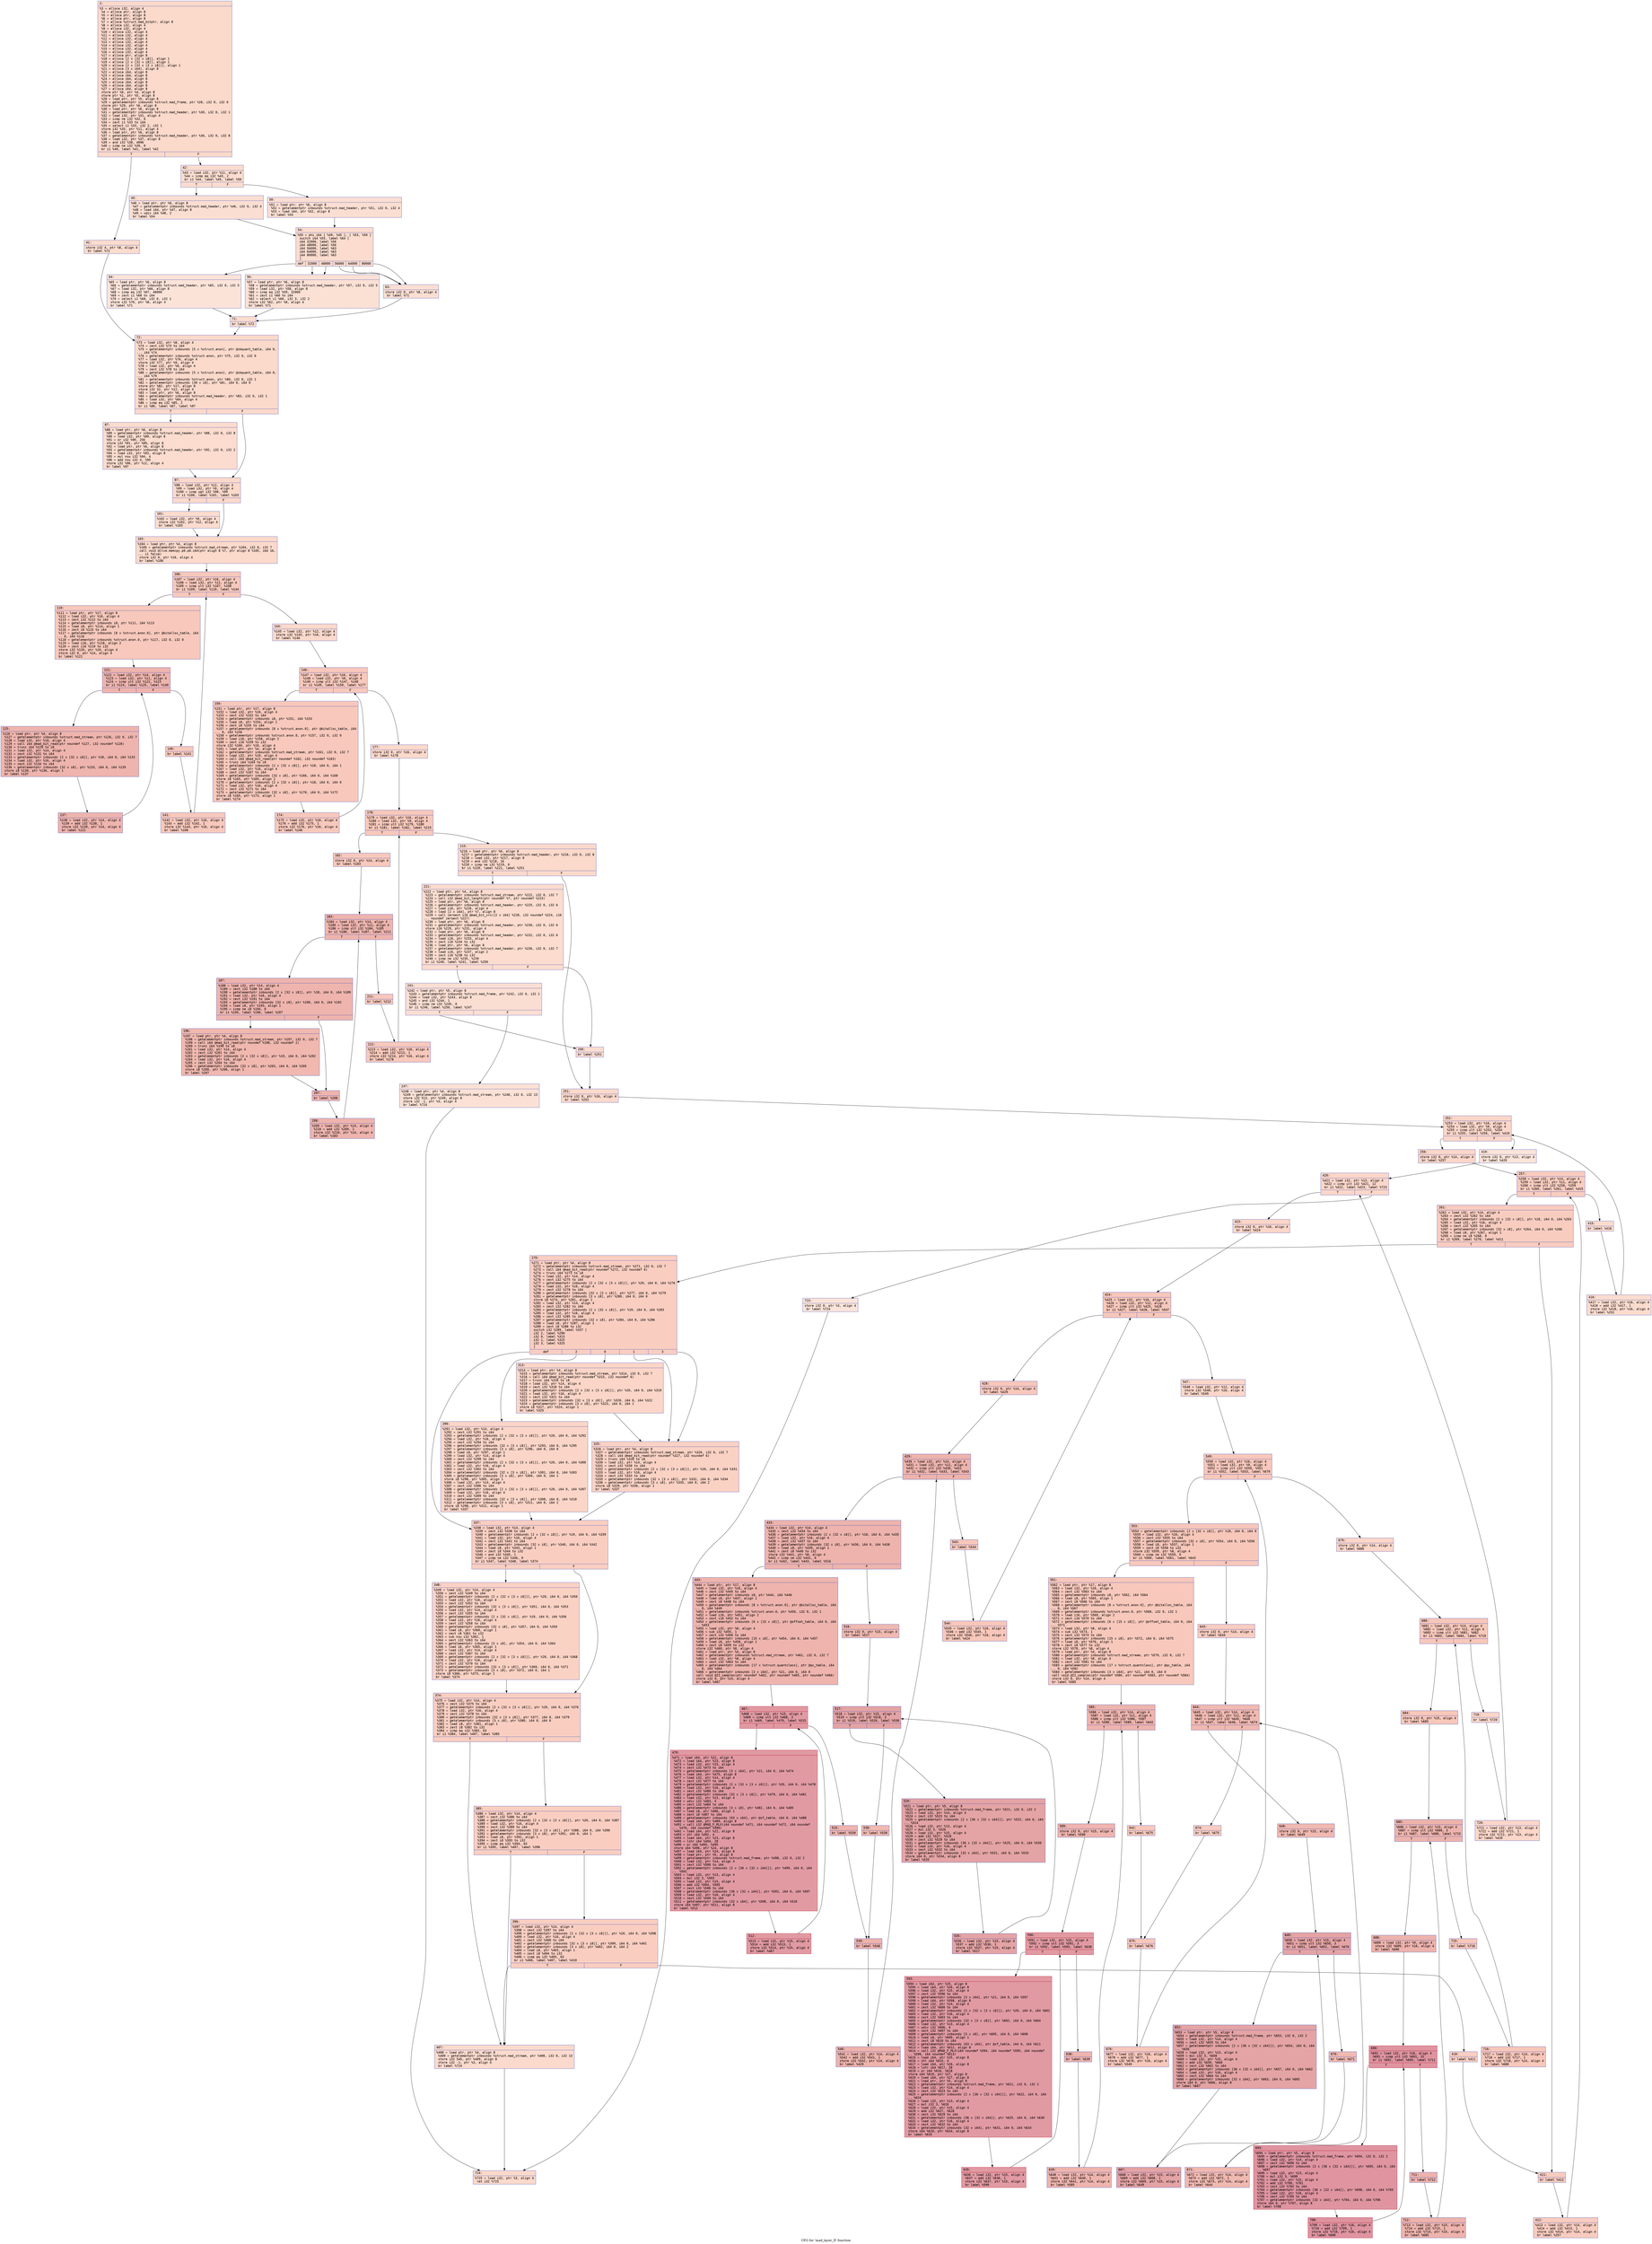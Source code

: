 digraph "CFG for 'mad_layer_II' function" {
	label="CFG for 'mad_layer_II' function";

	Node0x600002615bd0 [shape=record,color="#3d50c3ff", style=filled, fillcolor="#f7a88970" fontname="Courier",label="{2:\l|  %3 = alloca i32, align 4\l  %4 = alloca ptr, align 8\l  %5 = alloca ptr, align 8\l  %6 = alloca ptr, align 8\l  %7 = alloca %struct.mad_bitptr, align 8\l  %8 = alloca i32, align 4\l  %9 = alloca i32, align 4\l  %10 = alloca i32, align 4\l  %11 = alloca i32, align 4\l  %12 = alloca i32, align 4\l  %13 = alloca i32, align 4\l  %14 = alloca i32, align 4\l  %15 = alloca i32, align 4\l  %16 = alloca i32, align 4\l  %17 = alloca ptr, align 8\l  %18 = alloca [2 x [32 x i8]], align 1\l  %19 = alloca [2 x [32 x i8]], align 1\l  %20 = alloca [2 x [32 x [3 x i8]]], align 1\l  %21 = alloca [3 x i64], align 8\l  %22 = alloca i64, align 8\l  %23 = alloca i64, align 8\l  %24 = alloca i64, align 8\l  %25 = alloca i64, align 8\l  %26 = alloca i64, align 8\l  %27 = alloca i64, align 8\l  store ptr %0, ptr %4, align 8\l  store ptr %1, ptr %5, align 8\l  %28 = load ptr, ptr %5, align 8\l  %29 = getelementptr inbounds %struct.mad_frame, ptr %28, i32 0, i32 0\l  store ptr %29, ptr %6, align 8\l  %30 = load ptr, ptr %6, align 8\l  %31 = getelementptr inbounds %struct.mad_header, ptr %30, i32 0, i32 1\l  %32 = load i32, ptr %31, align 4\l  %33 = icmp ne i32 %32, 0\l  %34 = zext i1 %33 to i64\l  %35 = select i1 %33, i32 2, i32 1\l  store i32 %35, ptr %11, align 4\l  %36 = load ptr, ptr %6, align 8\l  %37 = getelementptr inbounds %struct.mad_header, ptr %36, i32 0, i32 8\l  %38 = load i32, ptr %37, align 8\l  %39 = and i32 %38, 4096\l  %40 = icmp ne i32 %39, 0\l  br i1 %40, label %41, label %42\l|{<s0>T|<s1>F}}"];
	Node0x600002615bd0:s0 -> Node0x600002615c20[tooltip="2 -> 41\nProbability 50.00%" ];
	Node0x600002615bd0:s1 -> Node0x600002615c70[tooltip="2 -> 42\nProbability 50.00%" ];
	Node0x600002615c20 [shape=record,color="#3d50c3ff", style=filled, fillcolor="#f7af9170" fontname="Courier",label="{41:\l|  store i32 4, ptr %8, align 4\l  br label %72\l}"];
	Node0x600002615c20 -> Node0x600002615ef0[tooltip="41 -> 72\nProbability 100.00%" ];
	Node0x600002615c70 [shape=record,color="#3d50c3ff", style=filled, fillcolor="#f7af9170" fontname="Courier",label="{42:\l|  %43 = load i32, ptr %11, align 4\l  %44 = icmp eq i32 %43, 2\l  br i1 %44, label %45, label %50\l|{<s0>T|<s1>F}}"];
	Node0x600002615c70:s0 -> Node0x600002615cc0[tooltip="42 -> 45\nProbability 50.00%" ];
	Node0x600002615c70:s1 -> Node0x600002615d10[tooltip="42 -> 50\nProbability 50.00%" ];
	Node0x600002615cc0 [shape=record,color="#3d50c3ff", style=filled, fillcolor="#f7b59970" fontname="Courier",label="{45:\l|  %46 = load ptr, ptr %6, align 8\l  %47 = getelementptr inbounds %struct.mad_header, ptr %46, i32 0, i32 4\l  %48 = load i64, ptr %47, align 8\l  %49 = udiv i64 %48, 2\l  br label %54\l}"];
	Node0x600002615cc0 -> Node0x600002615d60[tooltip="45 -> 54\nProbability 100.00%" ];
	Node0x600002615d10 [shape=record,color="#3d50c3ff", style=filled, fillcolor="#f7b59970" fontname="Courier",label="{50:\l|  %51 = load ptr, ptr %6, align 8\l  %52 = getelementptr inbounds %struct.mad_header, ptr %51, i32 0, i32 4\l  %53 = load i64, ptr %52, align 8\l  br label %54\l}"];
	Node0x600002615d10 -> Node0x600002615d60[tooltip="50 -> 54\nProbability 100.00%" ];
	Node0x600002615d60 [shape=record,color="#3d50c3ff", style=filled, fillcolor="#f7af9170" fontname="Courier",label="{54:\l|  %55 = phi i64 [ %49, %45 ], [ %53, %50 ]\l  switch i64 %55, label %64 [\l    i64 32000, label %56\l    i64 48000, label %56\l    i64 56000, label %63\l    i64 64000, label %63\l    i64 80000, label %63\l  ]\l|{<s0>def|<s1>32000|<s2>48000|<s3>56000|<s4>64000|<s5>80000}}"];
	Node0x600002615d60:s0 -> Node0x600002615e50[tooltip="54 -> 64\nProbability 16.67%" ];
	Node0x600002615d60:s1 -> Node0x600002615db0[tooltip="54 -> 56\nProbability 33.33%" ];
	Node0x600002615d60:s2 -> Node0x600002615db0[tooltip="54 -> 56\nProbability 33.33%" ];
	Node0x600002615d60:s3 -> Node0x600002615e00[tooltip="54 -> 63\nProbability 50.00%" ];
	Node0x600002615d60:s4 -> Node0x600002615e00[tooltip="54 -> 63\nProbability 50.00%" ];
	Node0x600002615d60:s5 -> Node0x600002615e00[tooltip="54 -> 63\nProbability 50.00%" ];
	Node0x600002615db0 [shape=record,color="#3d50c3ff", style=filled, fillcolor="#f7b99e70" fontname="Courier",label="{56:\l|  %57 = load ptr, ptr %6, align 8\l  %58 = getelementptr inbounds %struct.mad_header, ptr %57, i32 0, i32 5\l  %59 = load i32, ptr %58, align 8\l  %60 = icmp eq i32 %59, 32000\l  %61 = zext i1 %60 to i64\l  %62 = select i1 %60, i32 3, i32 2\l  store i32 %62, ptr %8, align 4\l  br label %71\l}"];
	Node0x600002615db0 -> Node0x600002615ea0[tooltip="56 -> 71\nProbability 100.00%" ];
	Node0x600002615e00 [shape=record,color="#3d50c3ff", style=filled, fillcolor="#f7b59970" fontname="Courier",label="{63:\l|  store i32 0, ptr %8, align 4\l  br label %71\l}"];
	Node0x600002615e00 -> Node0x600002615ea0[tooltip="63 -> 71\nProbability 100.00%" ];
	Node0x600002615e50 [shape=record,color="#3d50c3ff", style=filled, fillcolor="#f6bfa670" fontname="Courier",label="{64:\l|  %65 = load ptr, ptr %6, align 8\l  %66 = getelementptr inbounds %struct.mad_header, ptr %65, i32 0, i32 5\l  %67 = load i32, ptr %66, align 8\l  %68 = icmp eq i32 %67, 48000\l  %69 = zext i1 %68 to i64\l  %70 = select i1 %68, i32 0, i32 1\l  store i32 %70, ptr %8, align 4\l  br label %71\l}"];
	Node0x600002615e50 -> Node0x600002615ea0[tooltip="64 -> 71\nProbability 100.00%" ];
	Node0x600002615ea0 [shape=record,color="#3d50c3ff", style=filled, fillcolor="#f7af9170" fontname="Courier",label="{71:\l|  br label %72\l}"];
	Node0x600002615ea0 -> Node0x600002615ef0[tooltip="71 -> 72\nProbability 100.00%" ];
	Node0x600002615ef0 [shape=record,color="#3d50c3ff", style=filled, fillcolor="#f7a88970" fontname="Courier",label="{72:\l|  %73 = load i32, ptr %8, align 4\l  %74 = zext i32 %73 to i64\l  %75 = getelementptr inbounds [5 x %struct.anon], ptr @sbquant_table, i64 0,\l... i64 %74\l  %76 = getelementptr inbounds %struct.anon, ptr %75, i32 0, i32 0\l  %77 = load i32, ptr %76, align 4\l  store i32 %77, ptr %9, align 4\l  %78 = load i32, ptr %8, align 4\l  %79 = zext i32 %78 to i64\l  %80 = getelementptr inbounds [5 x %struct.anon], ptr @sbquant_table, i64 0,\l... i64 %79\l  %81 = getelementptr inbounds %struct.anon, ptr %80, i32 0, i32 1\l  %82 = getelementptr inbounds [30 x i8], ptr %81, i64 0, i64 0\l  store ptr %82, ptr %17, align 8\l  store i32 32, ptr %12, align 4\l  %83 = load ptr, ptr %6, align 8\l  %84 = getelementptr inbounds %struct.mad_header, ptr %83, i32 0, i32 1\l  %85 = load i32, ptr %84, align 4\l  %86 = icmp eq i32 %85, 2\l  br i1 %86, label %87, label %97\l|{<s0>T|<s1>F}}"];
	Node0x600002615ef0:s0 -> Node0x600002615f40[tooltip="72 -> 87\nProbability 50.00%" ];
	Node0x600002615ef0:s1 -> Node0x600002615f90[tooltip="72 -> 97\nProbability 50.00%" ];
	Node0x600002615f40 [shape=record,color="#3d50c3ff", style=filled, fillcolor="#f7af9170" fontname="Courier",label="{87:\l|  %88 = load ptr, ptr %6, align 8\l  %89 = getelementptr inbounds %struct.mad_header, ptr %88, i32 0, i32 8\l  %90 = load i32, ptr %89, align 8\l  %91 = or i32 %90, 256\l  store i32 %91, ptr %89, align 8\l  %92 = load ptr, ptr %6, align 8\l  %93 = getelementptr inbounds %struct.mad_header, ptr %92, i32 0, i32 2\l  %94 = load i32, ptr %93, align 8\l  %95 = mul nsw i32 %94, 4\l  %96 = add nsw i32 4, %95\l  store i32 %96, ptr %12, align 4\l  br label %97\l}"];
	Node0x600002615f40 -> Node0x600002615f90[tooltip="87 -> 97\nProbability 100.00%" ];
	Node0x600002615f90 [shape=record,color="#3d50c3ff", style=filled, fillcolor="#f7a88970" fontname="Courier",label="{97:\l|  %98 = load i32, ptr %12, align 4\l  %99 = load i32, ptr %9, align 4\l  %100 = icmp ugt i32 %98, %99\l  br i1 %100, label %101, label %103\l|{<s0>T|<s1>F}}"];
	Node0x600002615f90:s0 -> Node0x600002615fe0[tooltip="97 -> 101\nProbability 50.00%" ];
	Node0x600002615f90:s1 -> Node0x600002616030[tooltip="97 -> 103\nProbability 50.00%" ];
	Node0x600002615fe0 [shape=record,color="#3d50c3ff", style=filled, fillcolor="#f7af9170" fontname="Courier",label="{101:\l|  %102 = load i32, ptr %9, align 4\l  store i32 %102, ptr %12, align 4\l  br label %103\l}"];
	Node0x600002615fe0 -> Node0x600002616030[tooltip="101 -> 103\nProbability 100.00%" ];
	Node0x600002616030 [shape=record,color="#3d50c3ff", style=filled, fillcolor="#f7a88970" fontname="Courier",label="{103:\l|  %104 = load ptr, ptr %4, align 8\l  %105 = getelementptr inbounds %struct.mad_stream, ptr %104, i32 0, i32 7\l  call void @llvm.memcpy.p0.p0.i64(ptr align 8 %7, ptr align 8 %105, i64 16,\l... i1 false)\l  store i32 0, ptr %16, align 4\l  br label %106\l}"];
	Node0x600002616030 -> Node0x600002616080[tooltip="103 -> 106\nProbability 100.00%" ];
	Node0x600002616080 [shape=record,color="#3d50c3ff", style=filled, fillcolor="#ed836670" fontname="Courier",label="{106:\l|  %107 = load i32, ptr %16, align 4\l  %108 = load i32, ptr %12, align 4\l  %109 = icmp ult i32 %107, %108\l  br i1 %109, label %110, label %144\l|{<s0>T|<s1>F}}"];
	Node0x600002616080:s0 -> Node0x6000026160d0[tooltip="106 -> 110\nProbability 96.88%" ];
	Node0x600002616080:s1 -> Node0x6000026162b0[tooltip="106 -> 144\nProbability 3.12%" ];
	Node0x6000026160d0 [shape=record,color="#3d50c3ff", style=filled, fillcolor="#ed836670" fontname="Courier",label="{110:\l|  %111 = load ptr, ptr %17, align 8\l  %112 = load i32, ptr %16, align 4\l  %113 = zext i32 %112 to i64\l  %114 = getelementptr inbounds i8, ptr %111, i64 %113\l  %115 = load i8, ptr %114, align 1\l  %116 = zext i8 %115 to i64\l  %117 = getelementptr inbounds [8 x %struct.anon.0], ptr @bitalloc_table, i64\l... 0, i64 %116\l  %118 = getelementptr inbounds %struct.anon.0, ptr %117, i32 0, i32 0\l  %119 = load i16, ptr %118, align 2\l  %120 = zext i16 %119 to i32\l  store i32 %120, ptr %10, align 4\l  store i32 0, ptr %14, align 4\l  br label %121\l}"];
	Node0x6000026160d0 -> Node0x600002616120[tooltip="110 -> 121\nProbability 100.00%" ];
	Node0x600002616120 [shape=record,color="#3d50c3ff", style=filled, fillcolor="#d8564670" fontname="Courier",label="{121:\l|  %122 = load i32, ptr %14, align 4\l  %123 = load i32, ptr %11, align 4\l  %124 = icmp ult i32 %122, %123\l  br i1 %124, label %125, label %140\l|{<s0>T|<s1>F}}"];
	Node0x600002616120:s0 -> Node0x600002616170[tooltip="121 -> 125\nProbability 96.88%" ];
	Node0x600002616120:s1 -> Node0x600002616210[tooltip="121 -> 140\nProbability 3.12%" ];
	Node0x600002616170 [shape=record,color="#3d50c3ff", style=filled, fillcolor="#d8564670" fontname="Courier",label="{125:\l|  %126 = load ptr, ptr %4, align 8\l  %127 = getelementptr inbounds %struct.mad_stream, ptr %126, i32 0, i32 7\l  %128 = load i32, ptr %10, align 4\l  %129 = call i64 @mad_bit_read(ptr noundef %127, i32 noundef %128)\l  %130 = trunc i64 %129 to i8\l  %131 = load i32, ptr %14, align 4\l  %132 = zext i32 %131 to i64\l  %133 = getelementptr inbounds [2 x [32 x i8]], ptr %18, i64 0, i64 %132\l  %134 = load i32, ptr %16, align 4\l  %135 = zext i32 %134 to i64\l  %136 = getelementptr inbounds [32 x i8], ptr %133, i64 0, i64 %135\l  store i8 %130, ptr %136, align 1\l  br label %137\l}"];
	Node0x600002616170 -> Node0x6000026161c0[tooltip="125 -> 137\nProbability 100.00%" ];
	Node0x6000026161c0 [shape=record,color="#3d50c3ff", style=filled, fillcolor="#d8564670" fontname="Courier",label="{137:\l|  %138 = load i32, ptr %14, align 4\l  %139 = add i32 %138, 1\l  store i32 %139, ptr %14, align 4\l  br label %121\l}"];
	Node0x6000026161c0 -> Node0x600002616120[tooltip="137 -> 121\nProbability 100.00%" ];
	Node0x600002616210 [shape=record,color="#3d50c3ff", style=filled, fillcolor="#ed836670" fontname="Courier",label="{140:\l|  br label %141\l}"];
	Node0x600002616210 -> Node0x600002616260[tooltip="140 -> 141\nProbability 100.00%" ];
	Node0x600002616260 [shape=record,color="#3d50c3ff", style=filled, fillcolor="#ed836670" fontname="Courier",label="{141:\l|  %142 = load i32, ptr %16, align 4\l  %143 = add i32 %142, 1\l  store i32 %143, ptr %16, align 4\l  br label %106\l}"];
	Node0x600002616260 -> Node0x600002616080[tooltip="141 -> 106\nProbability 100.00%" ];
	Node0x6000026162b0 [shape=record,color="#3d50c3ff", style=filled, fillcolor="#f7a88970" fontname="Courier",label="{144:\l|  %145 = load i32, ptr %12, align 4\l  store i32 %145, ptr %16, align 4\l  br label %146\l}"];
	Node0x6000026162b0 -> Node0x600002616300[tooltip="144 -> 146\nProbability 100.00%" ];
	Node0x600002616300 [shape=record,color="#3d50c3ff", style=filled, fillcolor="#ed836670" fontname="Courier",label="{146:\l|  %147 = load i32, ptr %16, align 4\l  %148 = load i32, ptr %9, align 4\l  %149 = icmp ult i32 %147, %148\l  br i1 %149, label %150, label %177\l|{<s0>T|<s1>F}}"];
	Node0x600002616300:s0 -> Node0x600002616350[tooltip="146 -> 150\nProbability 96.88%" ];
	Node0x600002616300:s1 -> Node0x6000026163f0[tooltip="146 -> 177\nProbability 3.12%" ];
	Node0x600002616350 [shape=record,color="#3d50c3ff", style=filled, fillcolor="#ed836670" fontname="Courier",label="{150:\l|  %151 = load ptr, ptr %17, align 8\l  %152 = load i32, ptr %16, align 4\l  %153 = zext i32 %152 to i64\l  %154 = getelementptr inbounds i8, ptr %151, i64 %153\l  %155 = load i8, ptr %154, align 1\l  %156 = zext i8 %155 to i64\l  %157 = getelementptr inbounds [8 x %struct.anon.0], ptr @bitalloc_table, i64\l... 0, i64 %156\l  %158 = getelementptr inbounds %struct.anon.0, ptr %157, i32 0, i32 0\l  %159 = load i16, ptr %158, align 2\l  %160 = zext i16 %159 to i32\l  store i32 %160, ptr %10, align 4\l  %161 = load ptr, ptr %4, align 8\l  %162 = getelementptr inbounds %struct.mad_stream, ptr %161, i32 0, i32 7\l  %163 = load i32, ptr %10, align 4\l  %164 = call i64 @mad_bit_read(ptr noundef %162, i32 noundef %163)\l  %165 = trunc i64 %164 to i8\l  %166 = getelementptr inbounds [2 x [32 x i8]], ptr %18, i64 0, i64 1\l  %167 = load i32, ptr %16, align 4\l  %168 = zext i32 %167 to i64\l  %169 = getelementptr inbounds [32 x i8], ptr %166, i64 0, i64 %168\l  store i8 %165, ptr %169, align 1\l  %170 = getelementptr inbounds [2 x [32 x i8]], ptr %18, i64 0, i64 0\l  %171 = load i32, ptr %16, align 4\l  %172 = zext i32 %171 to i64\l  %173 = getelementptr inbounds [32 x i8], ptr %170, i64 0, i64 %172\l  store i8 %165, ptr %173, align 1\l  br label %174\l}"];
	Node0x600002616350 -> Node0x6000026163a0[tooltip="150 -> 174\nProbability 100.00%" ];
	Node0x6000026163a0 [shape=record,color="#3d50c3ff", style=filled, fillcolor="#ed836670" fontname="Courier",label="{174:\l|  %175 = load i32, ptr %16, align 4\l  %176 = add i32 %175, 1\l  store i32 %176, ptr %16, align 4\l  br label %146\l}"];
	Node0x6000026163a0 -> Node0x600002616300[tooltip="174 -> 146\nProbability 100.00%" ];
	Node0x6000026163f0 [shape=record,color="#3d50c3ff", style=filled, fillcolor="#f7a88970" fontname="Courier",label="{177:\l|  store i32 0, ptr %16, align 4\l  br label %178\l}"];
	Node0x6000026163f0 -> Node0x600002616440[tooltip="177 -> 178\nProbability 100.00%" ];
	Node0x600002616440 [shape=record,color="#3d50c3ff", style=filled, fillcolor="#ed836670" fontname="Courier",label="{178:\l|  %179 = load i32, ptr %16, align 4\l  %180 = load i32, ptr %9, align 4\l  %181 = icmp ult i32 %179, %180\l  br i1 %181, label %182, label %215\l|{<s0>T|<s1>F}}"];
	Node0x600002616440:s0 -> Node0x600002616490[tooltip="178 -> 182\nProbability 96.88%" ];
	Node0x600002616440:s1 -> Node0x600002616710[tooltip="178 -> 215\nProbability 3.12%" ];
	Node0x600002616490 [shape=record,color="#3d50c3ff", style=filled, fillcolor="#ed836670" fontname="Courier",label="{182:\l|  store i32 0, ptr %14, align 4\l  br label %183\l}"];
	Node0x600002616490 -> Node0x6000026164e0[tooltip="182 -> 183\nProbability 100.00%" ];
	Node0x6000026164e0 [shape=record,color="#3d50c3ff", style=filled, fillcolor="#d8564670" fontname="Courier",label="{183:\l|  %184 = load i32, ptr %14, align 4\l  %185 = load i32, ptr %11, align 4\l  %186 = icmp ult i32 %184, %185\l  br i1 %186, label %187, label %211\l|{<s0>T|<s1>F}}"];
	Node0x6000026164e0:s0 -> Node0x600002616530[tooltip="183 -> 187\nProbability 96.88%" ];
	Node0x6000026164e0:s1 -> Node0x600002616670[tooltip="183 -> 211\nProbability 3.12%" ];
	Node0x600002616530 [shape=record,color="#3d50c3ff", style=filled, fillcolor="#d8564670" fontname="Courier",label="{187:\l|  %188 = load i32, ptr %14, align 4\l  %189 = zext i32 %188 to i64\l  %190 = getelementptr inbounds [2 x [32 x i8]], ptr %18, i64 0, i64 %189\l  %191 = load i32, ptr %16, align 4\l  %192 = zext i32 %191 to i64\l  %193 = getelementptr inbounds [32 x i8], ptr %190, i64 0, i64 %192\l  %194 = load i8, ptr %193, align 1\l  %195 = icmp ne i8 %194, 0\l  br i1 %195, label %196, label %207\l|{<s0>T|<s1>F}}"];
	Node0x600002616530:s0 -> Node0x600002616580[tooltip="187 -> 196\nProbability 62.50%" ];
	Node0x600002616530:s1 -> Node0x6000026165d0[tooltip="187 -> 207\nProbability 37.50%" ];
	Node0x600002616580 [shape=record,color="#3d50c3ff", style=filled, fillcolor="#dc5d4a70" fontname="Courier",label="{196:\l|  %197 = load ptr, ptr %4, align 8\l  %198 = getelementptr inbounds %struct.mad_stream, ptr %197, i32 0, i32 7\l  %199 = call i64 @mad_bit_read(ptr noundef %198, i32 noundef 2)\l  %200 = trunc i64 %199 to i8\l  %201 = load i32, ptr %14, align 4\l  %202 = zext i32 %201 to i64\l  %203 = getelementptr inbounds [2 x [32 x i8]], ptr %19, i64 0, i64 %202\l  %204 = load i32, ptr %16, align 4\l  %205 = zext i32 %204 to i64\l  %206 = getelementptr inbounds [32 x i8], ptr %203, i64 0, i64 %205\l  store i8 %200, ptr %206, align 1\l  br label %207\l}"];
	Node0x600002616580 -> Node0x6000026165d0[tooltip="196 -> 207\nProbability 100.00%" ];
	Node0x6000026165d0 [shape=record,color="#3d50c3ff", style=filled, fillcolor="#d8564670" fontname="Courier",label="{207:\l|  br label %208\l}"];
	Node0x6000026165d0 -> Node0x600002616620[tooltip="207 -> 208\nProbability 100.00%" ];
	Node0x600002616620 [shape=record,color="#3d50c3ff", style=filled, fillcolor="#d8564670" fontname="Courier",label="{208:\l|  %209 = load i32, ptr %14, align 4\l  %210 = add i32 %209, 1\l  store i32 %210, ptr %14, align 4\l  br label %183\l}"];
	Node0x600002616620 -> Node0x6000026164e0[tooltip="208 -> 183\nProbability 100.00%" ];
	Node0x600002616670 [shape=record,color="#3d50c3ff", style=filled, fillcolor="#ed836670" fontname="Courier",label="{211:\l|  br label %212\l}"];
	Node0x600002616670 -> Node0x6000026166c0[tooltip="211 -> 212\nProbability 100.00%" ];
	Node0x6000026166c0 [shape=record,color="#3d50c3ff", style=filled, fillcolor="#ed836670" fontname="Courier",label="{212:\l|  %213 = load i32, ptr %16, align 4\l  %214 = add i32 %213, 1\l  store i32 %214, ptr %16, align 4\l  br label %178\l}"];
	Node0x6000026166c0 -> Node0x600002616440[tooltip="212 -> 178\nProbability 100.00%" ];
	Node0x600002616710 [shape=record,color="#3d50c3ff", style=filled, fillcolor="#f7a88970" fontname="Courier",label="{215:\l|  %216 = load ptr, ptr %6, align 8\l  %217 = getelementptr inbounds %struct.mad_header, ptr %216, i32 0, i32 8\l  %218 = load i32, ptr %217, align 8\l  %219 = and i32 %218, 16\l  %220 = icmp ne i32 %219, 0\l  br i1 %220, label %221, label %251\l|{<s0>T|<s1>F}}"];
	Node0x600002616710:s0 -> Node0x600002616760[tooltip="215 -> 221\nProbability 50.00%" ];
	Node0x600002616710:s1 -> Node0x6000026168a0[tooltip="215 -> 251\nProbability 50.00%" ];
	Node0x600002616760 [shape=record,color="#3d50c3ff", style=filled, fillcolor="#f7af9170" fontname="Courier",label="{221:\l|  %222 = load ptr, ptr %4, align 8\l  %223 = getelementptr inbounds %struct.mad_stream, ptr %222, i32 0, i32 7\l  %224 = call i32 @mad_bit_length(ptr noundef %7, ptr noundef %223)\l  %225 = load ptr, ptr %6, align 8\l  %226 = getelementptr inbounds %struct.mad_header, ptr %225, i32 0, i32 6\l  %227 = load i16, ptr %226, align 4\l  %228 = load [2 x i64], ptr %7, align 8\l  %229 = call zeroext i16 @mad_bit_crc([2 x i64] %228, i32 noundef %224, i16\l... noundef zeroext %227)\l  %230 = load ptr, ptr %6, align 8\l  %231 = getelementptr inbounds %struct.mad_header, ptr %230, i32 0, i32 6\l  store i16 %229, ptr %231, align 4\l  %232 = load ptr, ptr %6, align 8\l  %233 = getelementptr inbounds %struct.mad_header, ptr %232, i32 0, i32 6\l  %234 = load i16, ptr %233, align 4\l  %235 = zext i16 %234 to i32\l  %236 = load ptr, ptr %6, align 8\l  %237 = getelementptr inbounds %struct.mad_header, ptr %236, i32 0, i32 7\l  %238 = load i16, ptr %237, align 2\l  %239 = zext i16 %238 to i32\l  %240 = icmp ne i32 %235, %239\l  br i1 %240, label %241, label %250\l|{<s0>T|<s1>F}}"];
	Node0x600002616760:s0 -> Node0x6000026167b0[tooltip="221 -> 241\nProbability 50.00%" ];
	Node0x600002616760:s1 -> Node0x600002616850[tooltip="221 -> 250\nProbability 50.00%" ];
	Node0x6000026167b0 [shape=record,color="#3d50c3ff", style=filled, fillcolor="#f7b59970" fontname="Courier",label="{241:\l|  %242 = load ptr, ptr %5, align 8\l  %243 = getelementptr inbounds %struct.mad_frame, ptr %242, i32 0, i32 1\l  %244 = load i32, ptr %243, align 8\l  %245 = and i32 %244, 1\l  %246 = icmp ne i32 %245, 0\l  br i1 %246, label %250, label %247\l|{<s0>T|<s1>F}}"];
	Node0x6000026167b0:s0 -> Node0x600002616850[tooltip="241 -> 250\nProbability 50.00%" ];
	Node0x6000026167b0:s1 -> Node0x600002616800[tooltip="241 -> 247\nProbability 50.00%" ];
	Node0x600002616800 [shape=record,color="#3d50c3ff", style=filled, fillcolor="#f7bca170" fontname="Courier",label="{247:\l|  %248 = load ptr, ptr %4, align 8\l  %249 = getelementptr inbounds %struct.mad_stream, ptr %248, i32 0, i32 13\l  store i32 513, ptr %249, align 8\l  store i32 -1, ptr %3, align 4\l  br label %724\l}"];
	Node0x600002616800 -> Node0x600002604190[tooltip="247 -> 724\nProbability 100.00%" ];
	Node0x600002616850 [shape=record,color="#3d50c3ff", style=filled, fillcolor="#f7b39670" fontname="Courier",label="{250:\l|  br label %251\l}"];
	Node0x600002616850 -> Node0x6000026168a0[tooltip="250 -> 251\nProbability 100.00%" ];
	Node0x6000026168a0 [shape=record,color="#3d50c3ff", style=filled, fillcolor="#f7a88970" fontname="Courier",label="{251:\l|  store i32 0, ptr %16, align 4\l  br label %252\l}"];
	Node0x6000026168a0 -> Node0x6000026168f0[tooltip="251 -> 252\nProbability 100.00%" ];
	Node0x6000026168f0 [shape=record,color="#3d50c3ff", style=filled, fillcolor="#f6a38570" fontname="Courier",label="{252:\l|  %253 = load i32, ptr %16, align 4\l  %254 = load i32, ptr %9, align 4\l  %255 = icmp ult i32 %253, %254\l  br i1 %255, label %256, label %419\l|{<s0>T|<s1>F}}"];
	Node0x6000026168f0:s0 -> Node0x600002616940[tooltip="252 -> 256\nProbability 96.88%" ];
	Node0x6000026168f0:s1 -> Node0x600002616ee0[tooltip="252 -> 419\nProbability 3.12%" ];
	Node0x600002616940 [shape=record,color="#3d50c3ff", style=filled, fillcolor="#f6a38570" fontname="Courier",label="{256:\l|  store i32 0, ptr %14, align 4\l  br label %257\l}"];
	Node0x600002616940 -> Node0x600002616990[tooltip="256 -> 257\nProbability 100.00%" ];
	Node0x600002616990 [shape=record,color="#3d50c3ff", style=filled, fillcolor="#f08b6e70" fontname="Courier",label="{257:\l|  %258 = load i32, ptr %14, align 4\l  %259 = load i32, ptr %11, align 4\l  %260 = icmp ult i32 %258, %259\l  br i1 %260, label %261, label %415\l|{<s0>T|<s1>F}}"];
	Node0x600002616990:s0 -> Node0x6000026169e0[tooltip="257 -> 261\nProbability 96.88%" ];
	Node0x600002616990:s1 -> Node0x600002616e40[tooltip="257 -> 415\nProbability 3.12%" ];
	Node0x6000026169e0 [shape=record,color="#3d50c3ff", style=filled, fillcolor="#f08b6e70" fontname="Courier",label="{261:\l|  %262 = load i32, ptr %14, align 4\l  %263 = zext i32 %262 to i64\l  %264 = getelementptr inbounds [2 x [32 x i8]], ptr %18, i64 0, i64 %263\l  %265 = load i32, ptr %16, align 4\l  %266 = zext i32 %265 to i64\l  %267 = getelementptr inbounds [32 x i8], ptr %264, i64 0, i64 %266\l  %268 = load i8, ptr %267, align 1\l  %269 = icmp ne i8 %268, 0\l  br i1 %269, label %270, label %411\l|{<s0>T|<s1>F}}"];
	Node0x6000026169e0:s0 -> Node0x600002616a30[tooltip="261 -> 270\nProbability 62.50%" ];
	Node0x6000026169e0:s1 -> Node0x600002616da0[tooltip="261 -> 411\nProbability 37.50%" ];
	Node0x600002616a30 [shape=record,color="#3d50c3ff", style=filled, fillcolor="#f2907270" fontname="Courier",label="{270:\l|  %271 = load ptr, ptr %4, align 8\l  %272 = getelementptr inbounds %struct.mad_stream, ptr %271, i32 0, i32 7\l  %273 = call i64 @mad_bit_read(ptr noundef %272, i32 noundef 6)\l  %274 = trunc i64 %273 to i8\l  %275 = load i32, ptr %14, align 4\l  %276 = zext i32 %275 to i64\l  %277 = getelementptr inbounds [2 x [32 x [3 x i8]]], ptr %20, i64 0, i64 %276\l  %278 = load i32, ptr %16, align 4\l  %279 = zext i32 %278 to i64\l  %280 = getelementptr inbounds [32 x [3 x i8]], ptr %277, i64 0, i64 %279\l  %281 = getelementptr inbounds [3 x i8], ptr %280, i64 0, i64 0\l  store i8 %274, ptr %281, align 1\l  %282 = load i32, ptr %14, align 4\l  %283 = zext i32 %282 to i64\l  %284 = getelementptr inbounds [2 x [32 x i8]], ptr %19, i64 0, i64 %283\l  %285 = load i32, ptr %16, align 4\l  %286 = zext i32 %285 to i64\l  %287 = getelementptr inbounds [32 x i8], ptr %284, i64 0, i64 %286\l  %288 = load i8, ptr %287, align 1\l  %289 = zext i8 %288 to i32\l  switch i32 %289, label %337 [\l    i32 2, label %290\l    i32 0, label %313\l    i32 1, label %325\l    i32 3, label %325\l  ]\l|{<s0>def|<s1>2|<s2>0|<s3>1|<s4>3}}"];
	Node0x600002616a30:s0 -> Node0x600002616b70[tooltip="270 -> 337\nProbability 20.00%" ];
	Node0x600002616a30:s1 -> Node0x600002616a80[tooltip="270 -> 290\nProbability 20.00%" ];
	Node0x600002616a30:s2 -> Node0x600002616ad0[tooltip="270 -> 313\nProbability 20.00%" ];
	Node0x600002616a30:s3 -> Node0x600002616b20[tooltip="270 -> 325\nProbability 40.00%" ];
	Node0x600002616a30:s4 -> Node0x600002616b20[tooltip="270 -> 325\nProbability 40.00%" ];
	Node0x600002616a80 [shape=record,color="#3d50c3ff", style=filled, fillcolor="#f5a08170" fontname="Courier",label="{290:\l|  %291 = load i32, ptr %14, align 4\l  %292 = zext i32 %291 to i64\l  %293 = getelementptr inbounds [2 x [32 x [3 x i8]]], ptr %20, i64 0, i64 %292\l  %294 = load i32, ptr %16, align 4\l  %295 = zext i32 %294 to i64\l  %296 = getelementptr inbounds [32 x [3 x i8]], ptr %293, i64 0, i64 %295\l  %297 = getelementptr inbounds [3 x i8], ptr %296, i64 0, i64 0\l  %298 = load i8, ptr %297, align 1\l  %299 = load i32, ptr %14, align 4\l  %300 = zext i32 %299 to i64\l  %301 = getelementptr inbounds [2 x [32 x [3 x i8]]], ptr %20, i64 0, i64 %300\l  %302 = load i32, ptr %16, align 4\l  %303 = zext i32 %302 to i64\l  %304 = getelementptr inbounds [32 x [3 x i8]], ptr %301, i64 0, i64 %303\l  %305 = getelementptr inbounds [3 x i8], ptr %304, i64 0, i64 1\l  store i8 %298, ptr %305, align 1\l  %306 = load i32, ptr %14, align 4\l  %307 = zext i32 %306 to i64\l  %308 = getelementptr inbounds [2 x [32 x [3 x i8]]], ptr %20, i64 0, i64 %307\l  %309 = load i32, ptr %16, align 4\l  %310 = zext i32 %309 to i64\l  %311 = getelementptr inbounds [32 x [3 x i8]], ptr %308, i64 0, i64 %310\l  %312 = getelementptr inbounds [3 x i8], ptr %311, i64 0, i64 2\l  store i8 %298, ptr %312, align 1\l  br label %337\l}"];
	Node0x600002616a80 -> Node0x600002616b70[tooltip="290 -> 337\nProbability 100.00%" ];
	Node0x600002616ad0 [shape=record,color="#3d50c3ff", style=filled, fillcolor="#f5a08170" fontname="Courier",label="{313:\l|  %314 = load ptr, ptr %4, align 8\l  %315 = getelementptr inbounds %struct.mad_stream, ptr %314, i32 0, i32 7\l  %316 = call i64 @mad_bit_read(ptr noundef %315, i32 noundef 6)\l  %317 = trunc i64 %316 to i8\l  %318 = load i32, ptr %14, align 4\l  %319 = zext i32 %318 to i64\l  %320 = getelementptr inbounds [2 x [32 x [3 x i8]]], ptr %20, i64 0, i64 %319\l  %321 = load i32, ptr %16, align 4\l  %322 = zext i32 %321 to i64\l  %323 = getelementptr inbounds [32 x [3 x i8]], ptr %320, i64 0, i64 %322\l  %324 = getelementptr inbounds [3 x i8], ptr %323, i64 0, i64 1\l  store i8 %317, ptr %324, align 1\l  br label %325\l}"];
	Node0x600002616ad0 -> Node0x600002616b20[tooltip="313 -> 325\nProbability 100.00%" ];
	Node0x600002616b20 [shape=record,color="#3d50c3ff", style=filled, fillcolor="#f4987a70" fontname="Courier",label="{325:\l|  %326 = load ptr, ptr %4, align 8\l  %327 = getelementptr inbounds %struct.mad_stream, ptr %326, i32 0, i32 7\l  %328 = call i64 @mad_bit_read(ptr noundef %327, i32 noundef 6)\l  %329 = trunc i64 %328 to i8\l  %330 = load i32, ptr %14, align 4\l  %331 = zext i32 %330 to i64\l  %332 = getelementptr inbounds [2 x [32 x [3 x i8]]], ptr %20, i64 0, i64 %331\l  %333 = load i32, ptr %16, align 4\l  %334 = zext i32 %333 to i64\l  %335 = getelementptr inbounds [32 x [3 x i8]], ptr %332, i64 0, i64 %334\l  %336 = getelementptr inbounds [3 x i8], ptr %335, i64 0, i64 2\l  store i8 %329, ptr %336, align 1\l  br label %337\l}"];
	Node0x600002616b20 -> Node0x600002616b70[tooltip="325 -> 337\nProbability 100.00%" ];
	Node0x600002616b70 [shape=record,color="#3d50c3ff", style=filled, fillcolor="#f2907270" fontname="Courier",label="{337:\l|  %338 = load i32, ptr %14, align 4\l  %339 = zext i32 %338 to i64\l  %340 = getelementptr inbounds [2 x [32 x i8]], ptr %19, i64 0, i64 %339\l  %341 = load i32, ptr %16, align 4\l  %342 = zext i32 %341 to i64\l  %343 = getelementptr inbounds [32 x i8], ptr %340, i64 0, i64 %342\l  %344 = load i8, ptr %343, align 1\l  %345 = zext i8 %344 to i32\l  %346 = and i32 %345, 1\l  %347 = icmp ne i32 %346, 0\l  br i1 %347, label %348, label %374\l|{<s0>T|<s1>F}}"];
	Node0x600002616b70:s0 -> Node0x600002616bc0[tooltip="337 -> 348\nProbability 50.00%" ];
	Node0x600002616b70:s1 -> Node0x600002616c10[tooltip="337 -> 374\nProbability 50.00%" ];
	Node0x600002616bc0 [shape=record,color="#3d50c3ff", style=filled, fillcolor="#f4987a70" fontname="Courier",label="{348:\l|  %349 = load i32, ptr %14, align 4\l  %350 = zext i32 %349 to i64\l  %351 = getelementptr inbounds [2 x [32 x [3 x i8]]], ptr %20, i64 0, i64 %350\l  %352 = load i32, ptr %16, align 4\l  %353 = zext i32 %352 to i64\l  %354 = getelementptr inbounds [32 x [3 x i8]], ptr %351, i64 0, i64 %353\l  %355 = load i32, ptr %14, align 4\l  %356 = zext i32 %355 to i64\l  %357 = getelementptr inbounds [2 x [32 x i8]], ptr %19, i64 0, i64 %356\l  %358 = load i32, ptr %16, align 4\l  %359 = zext i32 %358 to i64\l  %360 = getelementptr inbounds [32 x i8], ptr %357, i64 0, i64 %359\l  %361 = load i8, ptr %360, align 1\l  %362 = zext i8 %361 to i32\l  %363 = sub nsw i32 %362, 1\l  %364 = sext i32 %363 to i64\l  %365 = getelementptr inbounds [3 x i8], ptr %354, i64 0, i64 %364\l  %366 = load i8, ptr %365, align 1\l  %367 = load i32, ptr %14, align 4\l  %368 = zext i32 %367 to i64\l  %369 = getelementptr inbounds [2 x [32 x [3 x i8]]], ptr %20, i64 0, i64 %368\l  %370 = load i32, ptr %16, align 4\l  %371 = zext i32 %370 to i64\l  %372 = getelementptr inbounds [32 x [3 x i8]], ptr %369, i64 0, i64 %371\l  %373 = getelementptr inbounds [3 x i8], ptr %372, i64 0, i64 1\l  store i8 %366, ptr %373, align 1\l  br label %374\l}"];
	Node0x600002616bc0 -> Node0x600002616c10[tooltip="348 -> 374\nProbability 100.00%" ];
	Node0x600002616c10 [shape=record,color="#3d50c3ff", style=filled, fillcolor="#f2907270" fontname="Courier",label="{374:\l|  %375 = load i32, ptr %14, align 4\l  %376 = zext i32 %375 to i64\l  %377 = getelementptr inbounds [2 x [32 x [3 x i8]]], ptr %20, i64 0, i64 %376\l  %378 = load i32, ptr %16, align 4\l  %379 = zext i32 %378 to i64\l  %380 = getelementptr inbounds [32 x [3 x i8]], ptr %377, i64 0, i64 %379\l  %381 = getelementptr inbounds [3 x i8], ptr %380, i64 0, i64 0\l  %382 = load i8, ptr %381, align 1\l  %383 = zext i8 %382 to i32\l  %384 = icmp eq i32 %383, 63\l  br i1 %384, label %407, label %385\l|{<s0>T|<s1>F}}"];
	Node0x600002616c10:s0 -> Node0x600002616d00[tooltip="374 -> 407\nProbability 3.12%" ];
	Node0x600002616c10:s1 -> Node0x600002616c60[tooltip="374 -> 385\nProbability 96.88%" ];
	Node0x600002616c60 [shape=record,color="#3d50c3ff", style=filled, fillcolor="#f2907270" fontname="Courier",label="{385:\l|  %386 = load i32, ptr %14, align 4\l  %387 = zext i32 %386 to i64\l  %388 = getelementptr inbounds [2 x [32 x [3 x i8]]], ptr %20, i64 0, i64 %387\l  %389 = load i32, ptr %16, align 4\l  %390 = zext i32 %389 to i64\l  %391 = getelementptr inbounds [32 x [3 x i8]], ptr %388, i64 0, i64 %390\l  %392 = getelementptr inbounds [3 x i8], ptr %391, i64 0, i64 1\l  %393 = load i8, ptr %392, align 1\l  %394 = zext i8 %393 to i32\l  %395 = icmp eq i32 %394, 63\l  br i1 %395, label %407, label %396\l|{<s0>T|<s1>F}}"];
	Node0x600002616c60:s0 -> Node0x600002616d00[tooltip="385 -> 407\nProbability 3.12%" ];
	Node0x600002616c60:s1 -> Node0x600002616cb0[tooltip="385 -> 396\nProbability 96.88%" ];
	Node0x600002616cb0 [shape=record,color="#3d50c3ff", style=filled, fillcolor="#f2907270" fontname="Courier",label="{396:\l|  %397 = load i32, ptr %14, align 4\l  %398 = zext i32 %397 to i64\l  %399 = getelementptr inbounds [2 x [32 x [3 x i8]]], ptr %20, i64 0, i64 %398\l  %400 = load i32, ptr %16, align 4\l  %401 = zext i32 %400 to i64\l  %402 = getelementptr inbounds [32 x [3 x i8]], ptr %399, i64 0, i64 %401\l  %403 = getelementptr inbounds [3 x i8], ptr %402, i64 0, i64 2\l  %404 = load i8, ptr %403, align 1\l  %405 = zext i8 %404 to i32\l  %406 = icmp eq i32 %405, 63\l  br i1 %406, label %407, label %410\l|{<s0>T|<s1>F}}"];
	Node0x600002616cb0:s0 -> Node0x600002616d00[tooltip="396 -> 407\nProbability 3.12%" ];
	Node0x600002616cb0:s1 -> Node0x600002616d50[tooltip="396 -> 410\nProbability 96.88%" ];
	Node0x600002616d00 [shape=record,color="#3d50c3ff", style=filled, fillcolor="#f7ac8e70" fontname="Courier",label="{407:\l|  %408 = load ptr, ptr %4, align 8\l  %409 = getelementptr inbounds %struct.mad_stream, ptr %408, i32 0, i32 13\l  store i32 545, ptr %409, align 8\l  store i32 -1, ptr %3, align 4\l  br label %724\l}"];
	Node0x600002616d00 -> Node0x600002604190[tooltip="407 -> 724\nProbability 100.00%" ];
	Node0x600002616d50 [shape=record,color="#3d50c3ff", style=filled, fillcolor="#f2907270" fontname="Courier",label="{410:\l|  br label %411\l}"];
	Node0x600002616d50 -> Node0x600002616da0[tooltip="410 -> 411\nProbability 100.00%" ];
	Node0x600002616da0 [shape=record,color="#3d50c3ff", style=filled, fillcolor="#f08b6e70" fontname="Courier",label="{411:\l|  br label %412\l}"];
	Node0x600002616da0 -> Node0x600002616df0[tooltip="411 -> 412\nProbability 100.00%" ];
	Node0x600002616df0 [shape=record,color="#3d50c3ff", style=filled, fillcolor="#f08b6e70" fontname="Courier",label="{412:\l|  %413 = load i32, ptr %14, align 4\l  %414 = add i32 %413, 1\l  store i32 %414, ptr %14, align 4\l  br label %257\l}"];
	Node0x600002616df0 -> Node0x600002616990[tooltip="412 -> 257\nProbability 100.00%" ];
	Node0x600002616e40 [shape=record,color="#3d50c3ff", style=filled, fillcolor="#f7af9170" fontname="Courier",label="{415:\l|  br label %416\l}"];
	Node0x600002616e40 -> Node0x600002616e90[tooltip="415 -> 416\nProbability 100.00%" ];
	Node0x600002616e90 [shape=record,color="#3d50c3ff", style=filled, fillcolor="#f7af9170" fontname="Courier",label="{416:\l|  %417 = load i32, ptr %16, align 4\l  %418 = add i32 %417, 1\l  store i32 %418, ptr %16, align 4\l  br label %252\l}"];
	Node0x600002616e90 -> Node0x6000026168f0[tooltip="416 -> 252\nProbability 100.00%" ];
	Node0x600002616ee0 [shape=record,color="#3d50c3ff", style=filled, fillcolor="#f5c1a970" fontname="Courier",label="{419:\l|  store i32 0, ptr %13, align 4\l  br label %420\l}"];
	Node0x600002616ee0 -> Node0x600002616f30[tooltip="419 -> 420\nProbability 100.00%" ];
	Node0x600002616f30 [shape=record,color="#3d50c3ff", style=filled, fillcolor="#f6a38570" fontname="Courier",label="{420:\l|  %421 = load i32, ptr %13, align 4\l  %422 = icmp ult i32 %421, 12\l  br i1 %422, label %423, label %723\l|{<s0>T|<s1>F}}"];
	Node0x600002616f30:s0 -> Node0x600002616f80[tooltip="420 -> 423\nProbability 96.88%" ];
	Node0x600002616f30:s1 -> Node0x600002604140[tooltip="420 -> 723\nProbability 3.12%" ];
	Node0x600002616f80 [shape=record,color="#3d50c3ff", style=filled, fillcolor="#f6a38570" fontname="Courier",label="{423:\l|  store i32 0, ptr %16, align 4\l  br label %424\l}"];
	Node0x600002616f80 -> Node0x600002616fd0[tooltip="423 -> 424\nProbability 100.00%" ];
	Node0x600002616fd0 [shape=record,color="#3d50c3ff", style=filled, fillcolor="#ec7f6370" fontname="Courier",label="{424:\l|  %425 = load i32, ptr %16, align 4\l  %426 = load i32, ptr %12, align 4\l  %427 = icmp ult i32 %425, %426\l  br i1 %427, label %428, label %547\l|{<s0>T|<s1>F}}"];
	Node0x600002616fd0:s0 -> Node0x600002617020[tooltip="424 -> 428\nProbability 96.88%" ];
	Node0x600002616fd0:s1 -> Node0x600002617570[tooltip="424 -> 547\nProbability 3.12%" ];
	Node0x600002617020 [shape=record,color="#3d50c3ff", style=filled, fillcolor="#ec7f6370" fontname="Courier",label="{428:\l|  store i32 0, ptr %14, align 4\l  br label %429\l}"];
	Node0x600002617020 -> Node0x600002617070[tooltip="428 -> 429\nProbability 100.00%" ];
	Node0x600002617070 [shape=record,color="#3d50c3ff", style=filled, fillcolor="#d6524470" fontname="Courier",label="{429:\l|  %430 = load i32, ptr %14, align 4\l  %431 = load i32, ptr %11, align 4\l  %432 = icmp ult i32 %430, %431\l  br i1 %432, label %433, label %543\l|{<s0>T|<s1>F}}"];
	Node0x600002617070:s0 -> Node0x6000026170c0[tooltip="429 -> 433\nProbability 96.88%" ];
	Node0x600002617070:s1 -> Node0x6000026174d0[tooltip="429 -> 543\nProbability 3.12%" ];
	Node0x6000026170c0 [shape=record,color="#3d50c3ff", style=filled, fillcolor="#d6524470" fontname="Courier",label="{433:\l|  %434 = load i32, ptr %14, align 4\l  %435 = zext i32 %434 to i64\l  %436 = getelementptr inbounds [2 x [32 x i8]], ptr %18, i64 0, i64 %435\l  %437 = load i32, ptr %16, align 4\l  %438 = zext i32 %437 to i64\l  %439 = getelementptr inbounds [32 x i8], ptr %436, i64 0, i64 %438\l  %440 = load i8, ptr %439, align 1\l  %441 = zext i8 %440 to i32\l  store i32 %441, ptr %8, align 4\l  %442 = icmp ne i32 %441, 0\l  br i1 %442, label %443, label %516\l|{<s0>T|<s1>F}}"];
	Node0x6000026170c0:s0 -> Node0x600002617110[tooltip="433 -> 443\nProbability 62.50%" ];
	Node0x6000026170c0:s1 -> Node0x6000026172a0[tooltip="433 -> 516\nProbability 37.50%" ];
	Node0x600002617110 [shape=record,color="#3d50c3ff", style=filled, fillcolor="#d8564670" fontname="Courier",label="{443:\l|  %444 = load ptr, ptr %17, align 8\l  %445 = load i32, ptr %16, align 4\l  %446 = zext i32 %445 to i64\l  %447 = getelementptr inbounds i8, ptr %444, i64 %446\l  %448 = load i8, ptr %447, align 1\l  %449 = zext i8 %448 to i64\l  %450 = getelementptr inbounds [8 x %struct.anon.0], ptr @bitalloc_table, i64\l... 0, i64 %449\l  %451 = getelementptr inbounds %struct.anon.0, ptr %450, i32 0, i32 1\l  %452 = load i16, ptr %451, align 2\l  %453 = zext i16 %452 to i64\l  %454 = getelementptr inbounds [6 x [15 x i8]], ptr @offset_table, i64 0, i64\l... %453\l  %455 = load i32, ptr %8, align 4\l  %456 = sub i32 %455, 1\l  %457 = zext i32 %456 to i64\l  %458 = getelementptr inbounds [15 x i8], ptr %454, i64 0, i64 %457\l  %459 = load i8, ptr %458, align 1\l  %460 = zext i8 %459 to i32\l  store i32 %460, ptr %8, align 4\l  %461 = load ptr, ptr %4, align 8\l  %462 = getelementptr inbounds %struct.mad_stream, ptr %461, i32 0, i32 7\l  %463 = load i32, ptr %8, align 4\l  %464 = zext i32 %463 to i64\l  %465 = getelementptr inbounds [17 x %struct.quantclass], ptr @qc_table, i64\l... 0, i64 %464\l  %466 = getelementptr inbounds [3 x i64], ptr %21, i64 0, i64 0\l  call void @II_samples(ptr noundef %462, ptr noundef %465, ptr noundef %466)\l  store i32 0, ptr %15, align 4\l  br label %467\l}"];
	Node0x600002617110 -> Node0x600002617160[tooltip="443 -> 467\nProbability 100.00%" ];
	Node0x600002617160 [shape=record,color="#b70d28ff", style=filled, fillcolor="#bb1b2c70" fontname="Courier",label="{467:\l|  %468 = load i32, ptr %15, align 4\l  %469 = icmp ult i32 %468, 3\l  br i1 %469, label %470, label %515\l|{<s0>T|<s1>F}}"];
	Node0x600002617160:s0 -> Node0x6000026171b0[tooltip="467 -> 470\nProbability 96.88%" ];
	Node0x600002617160:s1 -> Node0x600002617250[tooltip="467 -> 515\nProbability 3.12%" ];
	Node0x6000026171b0 [shape=record,color="#b70d28ff", style=filled, fillcolor="#bb1b2c70" fontname="Courier",label="{470:\l|  %471 = load i64, ptr %22, align 8\l  %472 = load i64, ptr %23, align 8\l  %473 = load i32, ptr %15, align 4\l  %474 = zext i32 %473 to i64\l  %475 = getelementptr inbounds [3 x i64], ptr %21, i64 0, i64 %474\l  %476 = load i64, ptr %475, align 8\l  %477 = load i32, ptr %14, align 4\l  %478 = zext i32 %477 to i64\l  %479 = getelementptr inbounds [2 x [32 x [3 x i8]]], ptr %20, i64 0, i64 %478\l  %480 = load i32, ptr %16, align 4\l  %481 = zext i32 %480 to i64\l  %482 = getelementptr inbounds [32 x [3 x i8]], ptr %479, i64 0, i64 %481\l  %483 = load i32, ptr %13, align 4\l  %484 = udiv i32 %483, 4\l  %485 = zext i32 %484 to i64\l  %486 = getelementptr inbounds [3 x i8], ptr %482, i64 0, i64 %485\l  %487 = load i8, ptr %486, align 1\l  %488 = zext i8 %487 to i64\l  %489 = getelementptr inbounds [63 x i64], ptr @sf_table, i64 0, i64 %488\l  %490 = load i64, ptr %489, align 8\l  %491 = call i32 @MAD_F_MLX(i64 noundef %471, i64 noundef %472, i64 noundef\l... %476, i64 noundef %490)\l  %492 = load i64, ptr %22, align 8\l  %493 = shl i64 %492, 4\l  %494 = load i64, ptr %23, align 8\l  %495 = lshr i64 %494, 28\l  %496 = or i64 %493, %495\l  store i64 %496, ptr %24, align 8\l  %497 = load i64, ptr %24, align 8\l  %498 = load ptr, ptr %5, align 8\l  %499 = getelementptr inbounds %struct.mad_frame, ptr %498, i32 0, i32 2\l  %500 = load i32, ptr %14, align 4\l  %501 = zext i32 %500 to i64\l  %502 = getelementptr inbounds [2 x [36 x [32 x i64]]], ptr %499, i64 0, i64\l... %501\l  %503 = load i32, ptr %13, align 4\l  %504 = mul i32 3, %503\l  %505 = load i32, ptr %15, align 4\l  %506 = add i32 %504, %505\l  %507 = zext i32 %506 to i64\l  %508 = getelementptr inbounds [36 x [32 x i64]], ptr %502, i64 0, i64 %507\l  %509 = load i32, ptr %16, align 4\l  %510 = zext i32 %509 to i64\l  %511 = getelementptr inbounds [32 x i64], ptr %508, i64 0, i64 %510\l  store i64 %497, ptr %511, align 8\l  br label %512\l}"];
	Node0x6000026171b0 -> Node0x600002617200[tooltip="470 -> 512\nProbability 100.00%" ];
	Node0x600002617200 [shape=record,color="#b70d28ff", style=filled, fillcolor="#bb1b2c70" fontname="Courier",label="{512:\l|  %513 = load i32, ptr %15, align 4\l  %514 = add i32 %513, 1\l  store i32 %514, ptr %15, align 4\l  br label %467\l}"];
	Node0x600002617200 -> Node0x600002617160[tooltip="512 -> 467\nProbability 100.00%" ];
	Node0x600002617250 [shape=record,color="#3d50c3ff", style=filled, fillcolor="#d8564670" fontname="Courier",label="{515:\l|  br label %539\l}"];
	Node0x600002617250 -> Node0x600002617430[tooltip="515 -> 539\nProbability 100.00%" ];
	Node0x6000026172a0 [shape=record,color="#3d50c3ff", style=filled, fillcolor="#de614d70" fontname="Courier",label="{516:\l|  store i32 0, ptr %15, align 4\l  br label %517\l}"];
	Node0x6000026172a0 -> Node0x6000026172f0[tooltip="516 -> 517\nProbability 100.00%" ];
	Node0x6000026172f0 [shape=record,color="#3d50c3ff", style=filled, fillcolor="#c32e3170" fontname="Courier",label="{517:\l|  %518 = load i32, ptr %15, align 4\l  %519 = icmp ult i32 %518, 3\l  br i1 %519, label %520, label %538\l|{<s0>T|<s1>F}}"];
	Node0x6000026172f0:s0 -> Node0x600002617340[tooltip="517 -> 520\nProbability 96.88%" ];
	Node0x6000026172f0:s1 -> Node0x6000026173e0[tooltip="517 -> 538\nProbability 3.12%" ];
	Node0x600002617340 [shape=record,color="#3d50c3ff", style=filled, fillcolor="#c32e3170" fontname="Courier",label="{520:\l|  %521 = load ptr, ptr %5, align 8\l  %522 = getelementptr inbounds %struct.mad_frame, ptr %521, i32 0, i32 2\l  %523 = load i32, ptr %14, align 4\l  %524 = zext i32 %523 to i64\l  %525 = getelementptr inbounds [2 x [36 x [32 x i64]]], ptr %522, i64 0, i64\l... %524\l  %526 = load i32, ptr %13, align 4\l  %527 = mul i32 3, %526\l  %528 = load i32, ptr %15, align 4\l  %529 = add i32 %527, %528\l  %530 = zext i32 %529 to i64\l  %531 = getelementptr inbounds [36 x [32 x i64]], ptr %525, i64 0, i64 %530\l  %532 = load i32, ptr %16, align 4\l  %533 = zext i32 %532 to i64\l  %534 = getelementptr inbounds [32 x i64], ptr %531, i64 0, i64 %533\l  store i64 0, ptr %534, align 8\l  br label %535\l}"];
	Node0x600002617340 -> Node0x600002617390[tooltip="520 -> 535\nProbability 100.00%" ];
	Node0x600002617390 [shape=record,color="#3d50c3ff", style=filled, fillcolor="#c32e3170" fontname="Courier",label="{535:\l|  %536 = load i32, ptr %15, align 4\l  %537 = add i32 %536, 1\l  store i32 %537, ptr %15, align 4\l  br label %517\l}"];
	Node0x600002617390 -> Node0x6000026172f0[tooltip="535 -> 517\nProbability 100.00%" ];
	Node0x6000026173e0 [shape=record,color="#3d50c3ff", style=filled, fillcolor="#de614d70" fontname="Courier",label="{538:\l|  br label %539\l}"];
	Node0x6000026173e0 -> Node0x600002617430[tooltip="538 -> 539\nProbability 100.00%" ];
	Node0x600002617430 [shape=record,color="#3d50c3ff", style=filled, fillcolor="#d6524470" fontname="Courier",label="{539:\l|  br label %540\l}"];
	Node0x600002617430 -> Node0x600002617480[tooltip="539 -> 540\nProbability 100.00%" ];
	Node0x600002617480 [shape=record,color="#3d50c3ff", style=filled, fillcolor="#d6524470" fontname="Courier",label="{540:\l|  %541 = load i32, ptr %14, align 4\l  %542 = add i32 %541, 1\l  store i32 %542, ptr %14, align 4\l  br label %429\l}"];
	Node0x600002617480 -> Node0x600002617070[tooltip="540 -> 429\nProbability 100.00%" ];
	Node0x6000026174d0 [shape=record,color="#3d50c3ff", style=filled, fillcolor="#ec7f6370" fontname="Courier",label="{543:\l|  br label %544\l}"];
	Node0x6000026174d0 -> Node0x600002617520[tooltip="543 -> 544\nProbability 100.00%" ];
	Node0x600002617520 [shape=record,color="#3d50c3ff", style=filled, fillcolor="#ec7f6370" fontname="Courier",label="{544:\l|  %545 = load i32, ptr %16, align 4\l  %546 = add i32 %545, 1\l  store i32 %546, ptr %16, align 4\l  br label %424\l}"];
	Node0x600002617520 -> Node0x600002616fd0[tooltip="544 -> 424\nProbability 100.00%" ];
	Node0x600002617570 [shape=record,color="#3d50c3ff", style=filled, fillcolor="#f6a38570" fontname="Courier",label="{547:\l|  %548 = load i32, ptr %12, align 4\l  store i32 %548, ptr %16, align 4\l  br label %549\l}"];
	Node0x600002617570 -> Node0x6000026175c0[tooltip="547 -> 549\nProbability 100.00%" ];
	Node0x6000026175c0 [shape=record,color="#3d50c3ff", style=filled, fillcolor="#ec7f6370" fontname="Courier",label="{549:\l|  %550 = load i32, ptr %16, align 4\l  %551 = load i32, ptr %9, align 4\l  %552 = icmp ult i32 %550, %551\l  br i1 %552, label %553, label %679\l|{<s0>T|<s1>F}}"];
	Node0x6000026175c0:s0 -> Node0x600002617610[tooltip="549 -> 553\nProbability 96.88%" ];
	Node0x6000026175c0:s1 -> Node0x600002617ca0[tooltip="549 -> 679\nProbability 3.12%" ];
	Node0x600002617610 [shape=record,color="#3d50c3ff", style=filled, fillcolor="#ec7f6370" fontname="Courier",label="{553:\l|  %554 = getelementptr inbounds [2 x [32 x i8]], ptr %18, i64 0, i64 0\l  %555 = load i32, ptr %16, align 4\l  %556 = zext i32 %555 to i64\l  %557 = getelementptr inbounds [32 x i8], ptr %554, i64 0, i64 %556\l  %558 = load i8, ptr %557, align 1\l  %559 = zext i8 %558 to i32\l  store i32 %559, ptr %8, align 4\l  %560 = icmp ne i32 %559, 0\l  br i1 %560, label %561, label %643\l|{<s0>T|<s1>F}}"];
	Node0x600002617610:s0 -> Node0x600002617660[tooltip="553 -> 561\nProbability 62.50%" ];
	Node0x600002617610:s1 -> Node0x600002617930[tooltip="553 -> 643\nProbability 37.50%" ];
	Node0x600002617660 [shape=record,color="#3d50c3ff", style=filled, fillcolor="#ed836670" fontname="Courier",label="{561:\l|  %562 = load ptr, ptr %17, align 8\l  %563 = load i32, ptr %16, align 4\l  %564 = zext i32 %563 to i64\l  %565 = getelementptr inbounds i8, ptr %562, i64 %564\l  %566 = load i8, ptr %565, align 1\l  %567 = zext i8 %566 to i64\l  %568 = getelementptr inbounds [8 x %struct.anon.0], ptr @bitalloc_table, i64\l... 0, i64 %567\l  %569 = getelementptr inbounds %struct.anon.0, ptr %568, i32 0, i32 1\l  %570 = load i16, ptr %569, align 2\l  %571 = zext i16 %570 to i64\l  %572 = getelementptr inbounds [6 x [15 x i8]], ptr @offset_table, i64 0, i64\l... %571\l  %573 = load i32, ptr %8, align 4\l  %574 = sub i32 %573, 1\l  %575 = zext i32 %574 to i64\l  %576 = getelementptr inbounds [15 x i8], ptr %572, i64 0, i64 %575\l  %577 = load i8, ptr %576, align 1\l  %578 = zext i8 %577 to i32\l  store i32 %578, ptr %8, align 4\l  %579 = load ptr, ptr %4, align 8\l  %580 = getelementptr inbounds %struct.mad_stream, ptr %579, i32 0, i32 7\l  %581 = load i32, ptr %8, align 4\l  %582 = zext i32 %581 to i64\l  %583 = getelementptr inbounds [17 x %struct.quantclass], ptr @qc_table, i64\l... 0, i64 %582\l  %584 = getelementptr inbounds [3 x i64], ptr %21, i64 0, i64 0\l  call void @II_samples(ptr noundef %580, ptr noundef %583, ptr noundef %584)\l  store i32 0, ptr %14, align 4\l  br label %585\l}"];
	Node0x600002617660 -> Node0x6000026176b0[tooltip="561 -> 585\nProbability 100.00%" ];
	Node0x6000026176b0 [shape=record,color="#3d50c3ff", style=filled, fillcolor="#d8564670" fontname="Courier",label="{585:\l|  %586 = load i32, ptr %14, align 4\l  %587 = load i32, ptr %11, align 4\l  %588 = icmp ult i32 %586, %587\l  br i1 %588, label %589, label %642\l|{<s0>T|<s1>F}}"];
	Node0x6000026176b0:s0 -> Node0x600002617700[tooltip="585 -> 589\nProbability 96.88%" ];
	Node0x6000026176b0:s1 -> Node0x6000026178e0[tooltip="585 -> 642\nProbability 3.12%" ];
	Node0x600002617700 [shape=record,color="#3d50c3ff", style=filled, fillcolor="#d8564670" fontname="Courier",label="{589:\l|  store i32 0, ptr %15, align 4\l  br label %590\l}"];
	Node0x600002617700 -> Node0x600002617750[tooltip="589 -> 590\nProbability 100.00%" ];
	Node0x600002617750 [shape=record,color="#b70d28ff", style=filled, fillcolor="#bb1b2c70" fontname="Courier",label="{590:\l|  %591 = load i32, ptr %15, align 4\l  %592 = icmp ult i32 %591, 3\l  br i1 %592, label %593, label %638\l|{<s0>T|<s1>F}}"];
	Node0x600002617750:s0 -> Node0x6000026177a0[tooltip="590 -> 593\nProbability 96.88%" ];
	Node0x600002617750:s1 -> Node0x600002617840[tooltip="590 -> 638\nProbability 3.12%" ];
	Node0x6000026177a0 [shape=record,color="#b70d28ff", style=filled, fillcolor="#bb1b2c70" fontname="Courier",label="{593:\l|  %594 = load i64, ptr %25, align 8\l  %595 = load i64, ptr %26, align 8\l  %596 = load i32, ptr %15, align 4\l  %597 = zext i32 %596 to i64\l  %598 = getelementptr inbounds [3 x i64], ptr %21, i64 0, i64 %597\l  %599 = load i64, ptr %598, align 8\l  %600 = load i32, ptr %14, align 4\l  %601 = zext i32 %600 to i64\l  %602 = getelementptr inbounds [2 x [32 x [3 x i8]]], ptr %20, i64 0, i64 %601\l  %603 = load i32, ptr %16, align 4\l  %604 = zext i32 %603 to i64\l  %605 = getelementptr inbounds [32 x [3 x i8]], ptr %602, i64 0, i64 %604\l  %606 = load i32, ptr %13, align 4\l  %607 = udiv i32 %606, 4\l  %608 = zext i32 %607 to i64\l  %609 = getelementptr inbounds [3 x i8], ptr %605, i64 0, i64 %608\l  %610 = load i8, ptr %609, align 1\l  %611 = zext i8 %610 to i64\l  %612 = getelementptr inbounds [63 x i64], ptr @sf_table, i64 0, i64 %611\l  %613 = load i64, ptr %612, align 8\l  %614 = call i32 @MAD_F_MLX(i64 noundef %594, i64 noundef %595, i64 noundef\l... %599, i64 noundef %613)\l  %615 = load i64, ptr %25, align 8\l  %616 = shl i64 %615, 4\l  %617 = load i64, ptr %26, align 8\l  %618 = lshr i64 %617, 28\l  %619 = or i64 %616, %618\l  store i64 %619, ptr %27, align 8\l  %620 = load i64, ptr %27, align 8\l  %621 = load ptr, ptr %5, align 8\l  %622 = getelementptr inbounds %struct.mad_frame, ptr %621, i32 0, i32 2\l  %623 = load i32, ptr %14, align 4\l  %624 = zext i32 %623 to i64\l  %625 = getelementptr inbounds [2 x [36 x [32 x i64]]], ptr %622, i64 0, i64\l... %624\l  %626 = load i32, ptr %13, align 4\l  %627 = mul i32 3, %626\l  %628 = load i32, ptr %15, align 4\l  %629 = add i32 %627, %628\l  %630 = zext i32 %629 to i64\l  %631 = getelementptr inbounds [36 x [32 x i64]], ptr %625, i64 0, i64 %630\l  %632 = load i32, ptr %16, align 4\l  %633 = zext i32 %632 to i64\l  %634 = getelementptr inbounds [32 x i64], ptr %631, i64 0, i64 %633\l  store i64 %620, ptr %634, align 8\l  br label %635\l}"];
	Node0x6000026177a0 -> Node0x6000026177f0[tooltip="593 -> 635\nProbability 100.00%" ];
	Node0x6000026177f0 [shape=record,color="#b70d28ff", style=filled, fillcolor="#bb1b2c70" fontname="Courier",label="{635:\l|  %636 = load i32, ptr %15, align 4\l  %637 = add i32 %636, 1\l  store i32 %637, ptr %15, align 4\l  br label %590\l}"];
	Node0x6000026177f0 -> Node0x600002617750[tooltip="635 -> 590\nProbability 100.00%" ];
	Node0x600002617840 [shape=record,color="#3d50c3ff", style=filled, fillcolor="#d8564670" fontname="Courier",label="{638:\l|  br label %639\l}"];
	Node0x600002617840 -> Node0x600002617890[tooltip="638 -> 639\nProbability 100.00%" ];
	Node0x600002617890 [shape=record,color="#3d50c3ff", style=filled, fillcolor="#d8564670" fontname="Courier",label="{639:\l|  %640 = load i32, ptr %14, align 4\l  %641 = add i32 %640, 1\l  store i32 %641, ptr %14, align 4\l  br label %585\l}"];
	Node0x600002617890 -> Node0x6000026176b0[tooltip="639 -> 585\nProbability 100.00%" ];
	Node0x6000026178e0 [shape=record,color="#3d50c3ff", style=filled, fillcolor="#ed836670" fontname="Courier",label="{642:\l|  br label %675\l}"];
	Node0x6000026178e0 -> Node0x600002617c00[tooltip="642 -> 675\nProbability 100.00%" ];
	Node0x600002617930 [shape=record,color="#3d50c3ff", style=filled, fillcolor="#f08b6e70" fontname="Courier",label="{643:\l|  store i32 0, ptr %14, align 4\l  br label %644\l}"];
	Node0x600002617930 -> Node0x600002617980[tooltip="643 -> 644\nProbability 100.00%" ];
	Node0x600002617980 [shape=record,color="#3d50c3ff", style=filled, fillcolor="#de614d70" fontname="Courier",label="{644:\l|  %645 = load i32, ptr %14, align 4\l  %646 = load i32, ptr %11, align 4\l  %647 = icmp ult i32 %645, %646\l  br i1 %647, label %648, label %674\l|{<s0>T|<s1>F}}"];
	Node0x600002617980:s0 -> Node0x6000026179d0[tooltip="644 -> 648\nProbability 96.88%" ];
	Node0x600002617980:s1 -> Node0x600002617bb0[tooltip="644 -> 674\nProbability 3.12%" ];
	Node0x6000026179d0 [shape=record,color="#3d50c3ff", style=filled, fillcolor="#de614d70" fontname="Courier",label="{648:\l|  store i32 0, ptr %15, align 4\l  br label %649\l}"];
	Node0x6000026179d0 -> Node0x600002617a20[tooltip="648 -> 649\nProbability 100.00%" ];
	Node0x600002617a20 [shape=record,color="#3d50c3ff", style=filled, fillcolor="#c32e3170" fontname="Courier",label="{649:\l|  %650 = load i32, ptr %15, align 4\l  %651 = icmp ult i32 %650, 3\l  br i1 %651, label %652, label %670\l|{<s0>T|<s1>F}}"];
	Node0x600002617a20:s0 -> Node0x600002617a70[tooltip="649 -> 652\nProbability 96.88%" ];
	Node0x600002617a20:s1 -> Node0x600002617b10[tooltip="649 -> 670\nProbability 3.12%" ];
	Node0x600002617a70 [shape=record,color="#3d50c3ff", style=filled, fillcolor="#c32e3170" fontname="Courier",label="{652:\l|  %653 = load ptr, ptr %5, align 8\l  %654 = getelementptr inbounds %struct.mad_frame, ptr %653, i32 0, i32 2\l  %655 = load i32, ptr %14, align 4\l  %656 = zext i32 %655 to i64\l  %657 = getelementptr inbounds [2 x [36 x [32 x i64]]], ptr %654, i64 0, i64\l... %656\l  %658 = load i32, ptr %13, align 4\l  %659 = mul i32 3, %658\l  %660 = load i32, ptr %15, align 4\l  %661 = add i32 %659, %660\l  %662 = zext i32 %661 to i64\l  %663 = getelementptr inbounds [36 x [32 x i64]], ptr %657, i64 0, i64 %662\l  %664 = load i32, ptr %16, align 4\l  %665 = zext i32 %664 to i64\l  %666 = getelementptr inbounds [32 x i64], ptr %663, i64 0, i64 %665\l  store i64 0, ptr %666, align 8\l  br label %667\l}"];
	Node0x600002617a70 -> Node0x600002617ac0[tooltip="652 -> 667\nProbability 100.00%" ];
	Node0x600002617ac0 [shape=record,color="#3d50c3ff", style=filled, fillcolor="#c32e3170" fontname="Courier",label="{667:\l|  %668 = load i32, ptr %15, align 4\l  %669 = add i32 %668, 1\l  store i32 %669, ptr %15, align 4\l  br label %649\l}"];
	Node0x600002617ac0 -> Node0x600002617a20[tooltip="667 -> 649\nProbability 100.00%" ];
	Node0x600002617b10 [shape=record,color="#3d50c3ff", style=filled, fillcolor="#de614d70" fontname="Courier",label="{670:\l|  br label %671\l}"];
	Node0x600002617b10 -> Node0x600002617b60[tooltip="670 -> 671\nProbability 100.00%" ];
	Node0x600002617b60 [shape=record,color="#3d50c3ff", style=filled, fillcolor="#de614d70" fontname="Courier",label="{671:\l|  %672 = load i32, ptr %14, align 4\l  %673 = add i32 %672, 1\l  store i32 %673, ptr %14, align 4\l  br label %644\l}"];
	Node0x600002617b60 -> Node0x600002617980[tooltip="671 -> 644\nProbability 100.00%" ];
	Node0x600002617bb0 [shape=record,color="#3d50c3ff", style=filled, fillcolor="#f08b6e70" fontname="Courier",label="{674:\l|  br label %675\l}"];
	Node0x600002617bb0 -> Node0x600002617c00[tooltip="674 -> 675\nProbability 100.00%" ];
	Node0x600002617c00 [shape=record,color="#3d50c3ff", style=filled, fillcolor="#ec7f6370" fontname="Courier",label="{675:\l|  br label %676\l}"];
	Node0x600002617c00 -> Node0x600002617c50[tooltip="675 -> 676\nProbability 100.00%" ];
	Node0x600002617c50 [shape=record,color="#3d50c3ff", style=filled, fillcolor="#ec7f6370" fontname="Courier",label="{676:\l|  %677 = load i32, ptr %16, align 4\l  %678 = add i32 %677, 1\l  store i32 %678, ptr %16, align 4\l  br label %549\l}"];
	Node0x600002617c50 -> Node0x6000026175c0[tooltip="676 -> 549\nProbability 100.00%" ];
	Node0x600002617ca0 [shape=record,color="#3d50c3ff", style=filled, fillcolor="#f6a38570" fontname="Courier",label="{679:\l|  store i32 0, ptr %14, align 4\l  br label %680\l}"];
	Node0x600002617ca0 -> Node0x600002617cf0[tooltip="679 -> 680\nProbability 100.00%" ];
	Node0x600002617cf0 [shape=record,color="#3d50c3ff", style=filled, fillcolor="#ec7f6370" fontname="Courier",label="{680:\l|  %681 = load i32, ptr %14, align 4\l  %682 = load i32, ptr %11, align 4\l  %683 = icmp ult i32 %681, %682\l  br i1 %683, label %684, label %719\l|{<s0>T|<s1>F}}"];
	Node0x600002617cf0:s0 -> Node0x600002617d40[tooltip="680 -> 684\nProbability 96.88%" ];
	Node0x600002617cf0:s1 -> Node0x6000026040a0[tooltip="680 -> 719\nProbability 3.12%" ];
	Node0x600002617d40 [shape=record,color="#3d50c3ff", style=filled, fillcolor="#ec7f6370" fontname="Courier",label="{684:\l|  store i32 0, ptr %15, align 4\l  br label %685\l}"];
	Node0x600002617d40 -> Node0x600002617d90[tooltip="684 -> 685\nProbability 100.00%" ];
	Node0x600002617d90 [shape=record,color="#3d50c3ff", style=filled, fillcolor="#d6524470" fontname="Courier",label="{685:\l|  %686 = load i32, ptr %15, align 4\l  %687 = icmp ult i32 %686, 3\l  br i1 %687, label %688, label %715\l|{<s0>T|<s1>F}}"];
	Node0x600002617d90:s0 -> Node0x600002617de0[tooltip="685 -> 688\nProbability 96.88%" ];
	Node0x600002617d90:s1 -> Node0x600002604000[tooltip="685 -> 715\nProbability 3.12%" ];
	Node0x600002617de0 [shape=record,color="#3d50c3ff", style=filled, fillcolor="#d6524470" fontname="Courier",label="{688:\l|  %689 = load i32, ptr %9, align 4\l  store i32 %689, ptr %16, align 4\l  br label %690\l}"];
	Node0x600002617de0 -> Node0x600002617e30[tooltip="688 -> 690\nProbability 100.00%" ];
	Node0x600002617e30 [shape=record,color="#b70d28ff", style=filled, fillcolor="#b70d2870" fontname="Courier",label="{690:\l|  %691 = load i32, ptr %16, align 4\l  %692 = icmp ult i32 %691, 32\l  br i1 %692, label %693, label %711\l|{<s0>T|<s1>F}}"];
	Node0x600002617e30:s0 -> Node0x600002617e80[tooltip="690 -> 693\nProbability 96.88%" ];
	Node0x600002617e30:s1 -> Node0x600002617f20[tooltip="690 -> 711\nProbability 3.12%" ];
	Node0x600002617e80 [shape=record,color="#b70d28ff", style=filled, fillcolor="#b70d2870" fontname="Courier",label="{693:\l|  %694 = load ptr, ptr %5, align 8\l  %695 = getelementptr inbounds %struct.mad_frame, ptr %694, i32 0, i32 2\l  %696 = load i32, ptr %14, align 4\l  %697 = zext i32 %696 to i64\l  %698 = getelementptr inbounds [2 x [36 x [32 x i64]]], ptr %695, i64 0, i64\l... %697\l  %699 = load i32, ptr %13, align 4\l  %700 = mul i32 3, %699\l  %701 = load i32, ptr %15, align 4\l  %702 = add i32 %700, %701\l  %703 = zext i32 %702 to i64\l  %704 = getelementptr inbounds [36 x [32 x i64]], ptr %698, i64 0, i64 %703\l  %705 = load i32, ptr %16, align 4\l  %706 = zext i32 %705 to i64\l  %707 = getelementptr inbounds [32 x i64], ptr %704, i64 0, i64 %706\l  store i64 0, ptr %707, align 8\l  br label %708\l}"];
	Node0x600002617e80 -> Node0x600002617ed0[tooltip="693 -> 708\nProbability 100.00%" ];
	Node0x600002617ed0 [shape=record,color="#b70d28ff", style=filled, fillcolor="#b70d2870" fontname="Courier",label="{708:\l|  %709 = load i32, ptr %16, align 4\l  %710 = add i32 %709, 1\l  store i32 %710, ptr %16, align 4\l  br label %690\l}"];
	Node0x600002617ed0 -> Node0x600002617e30[tooltip="708 -> 690\nProbability 100.00%" ];
	Node0x600002617f20 [shape=record,color="#3d50c3ff", style=filled, fillcolor="#d6524470" fontname="Courier",label="{711:\l|  br label %712\l}"];
	Node0x600002617f20 -> Node0x600002617f70[tooltip="711 -> 712\nProbability 100.00%" ];
	Node0x600002617f70 [shape=record,color="#3d50c3ff", style=filled, fillcolor="#d6524470" fontname="Courier",label="{712:\l|  %713 = load i32, ptr %15, align 4\l  %714 = add i32 %713, 1\l  store i32 %714, ptr %15, align 4\l  br label %685\l}"];
	Node0x600002617f70 -> Node0x600002617d90[tooltip="712 -> 685\nProbability 100.00%" ];
	Node0x600002604000 [shape=record,color="#3d50c3ff", style=filled, fillcolor="#ec7f6370" fontname="Courier",label="{715:\l|  br label %716\l}"];
	Node0x600002604000 -> Node0x600002604050[tooltip="715 -> 716\nProbability 100.00%" ];
	Node0x600002604050 [shape=record,color="#3d50c3ff", style=filled, fillcolor="#ec7f6370" fontname="Courier",label="{716:\l|  %717 = load i32, ptr %14, align 4\l  %718 = add i32 %717, 1\l  store i32 %718, ptr %14, align 4\l  br label %680\l}"];
	Node0x600002604050 -> Node0x600002617cf0[tooltip="716 -> 680\nProbability 100.00%" ];
	Node0x6000026040a0 [shape=record,color="#3d50c3ff", style=filled, fillcolor="#f6a38570" fontname="Courier",label="{719:\l|  br label %720\l}"];
	Node0x6000026040a0 -> Node0x6000026040f0[tooltip="719 -> 720\nProbability 100.00%" ];
	Node0x6000026040f0 [shape=record,color="#3d50c3ff", style=filled, fillcolor="#f6a38570" fontname="Courier",label="{720:\l|  %721 = load i32, ptr %13, align 4\l  %722 = add i32 %721, 1\l  store i32 %722, ptr %13, align 4\l  br label %420\l}"];
	Node0x6000026040f0 -> Node0x600002616f30[tooltip="720 -> 420\nProbability 100.00%" ];
	Node0x600002604140 [shape=record,color="#3d50c3ff", style=filled, fillcolor="#f5c1a970" fontname="Courier",label="{723:\l|  store i32 0, ptr %3, align 4\l  br label %724\l}"];
	Node0x600002604140 -> Node0x600002604190[tooltip="723 -> 724\nProbability 100.00%" ];
	Node0x600002604190 [shape=record,color="#3d50c3ff", style=filled, fillcolor="#f7a88970" fontname="Courier",label="{724:\l|  %725 = load i32, ptr %3, align 4\l  ret i32 %725\l}"];
}
